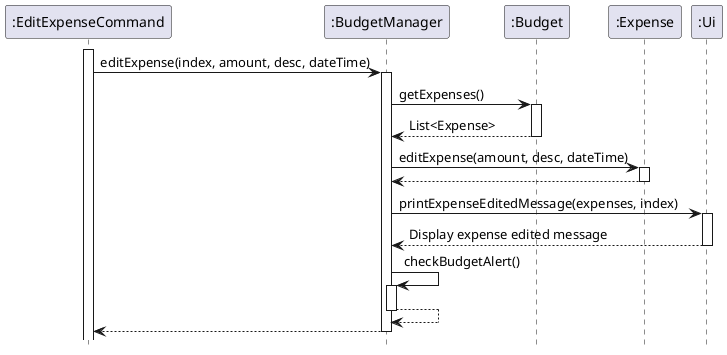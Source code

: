 @startuml
hide circle
skinparam classAttributeIconSize 0
hide footbox

participant ":EditExpenseCommand" as Command
participant ":BudgetManager" as Manager
participant ":Budget" as Budget
participant ":Expense" as Expense
participant ":Ui" as Ui


activate Command




Command -> Manager: editExpense(index, amount, desc, dateTime)
activate Manager


Manager -> Budget: getExpenses()
activate Budget
Budget --> Manager: List<Expense>
deactivate Budget



Manager -> Expense: editExpense(amount, desc, dateTime)
activate Expense
Expense --> Manager
deactivate Expense


Manager -> Ui: printExpenseEditedMessage(expenses, index)
activate Ui
Ui --> Manager: Display expense edited message
deactivate Ui

Manager -> Manager: checkBudgetAlert()
activate Manager
Manager --> Manager
deactivate Manager

Manager --> Command
deactivate Manager

@enduml